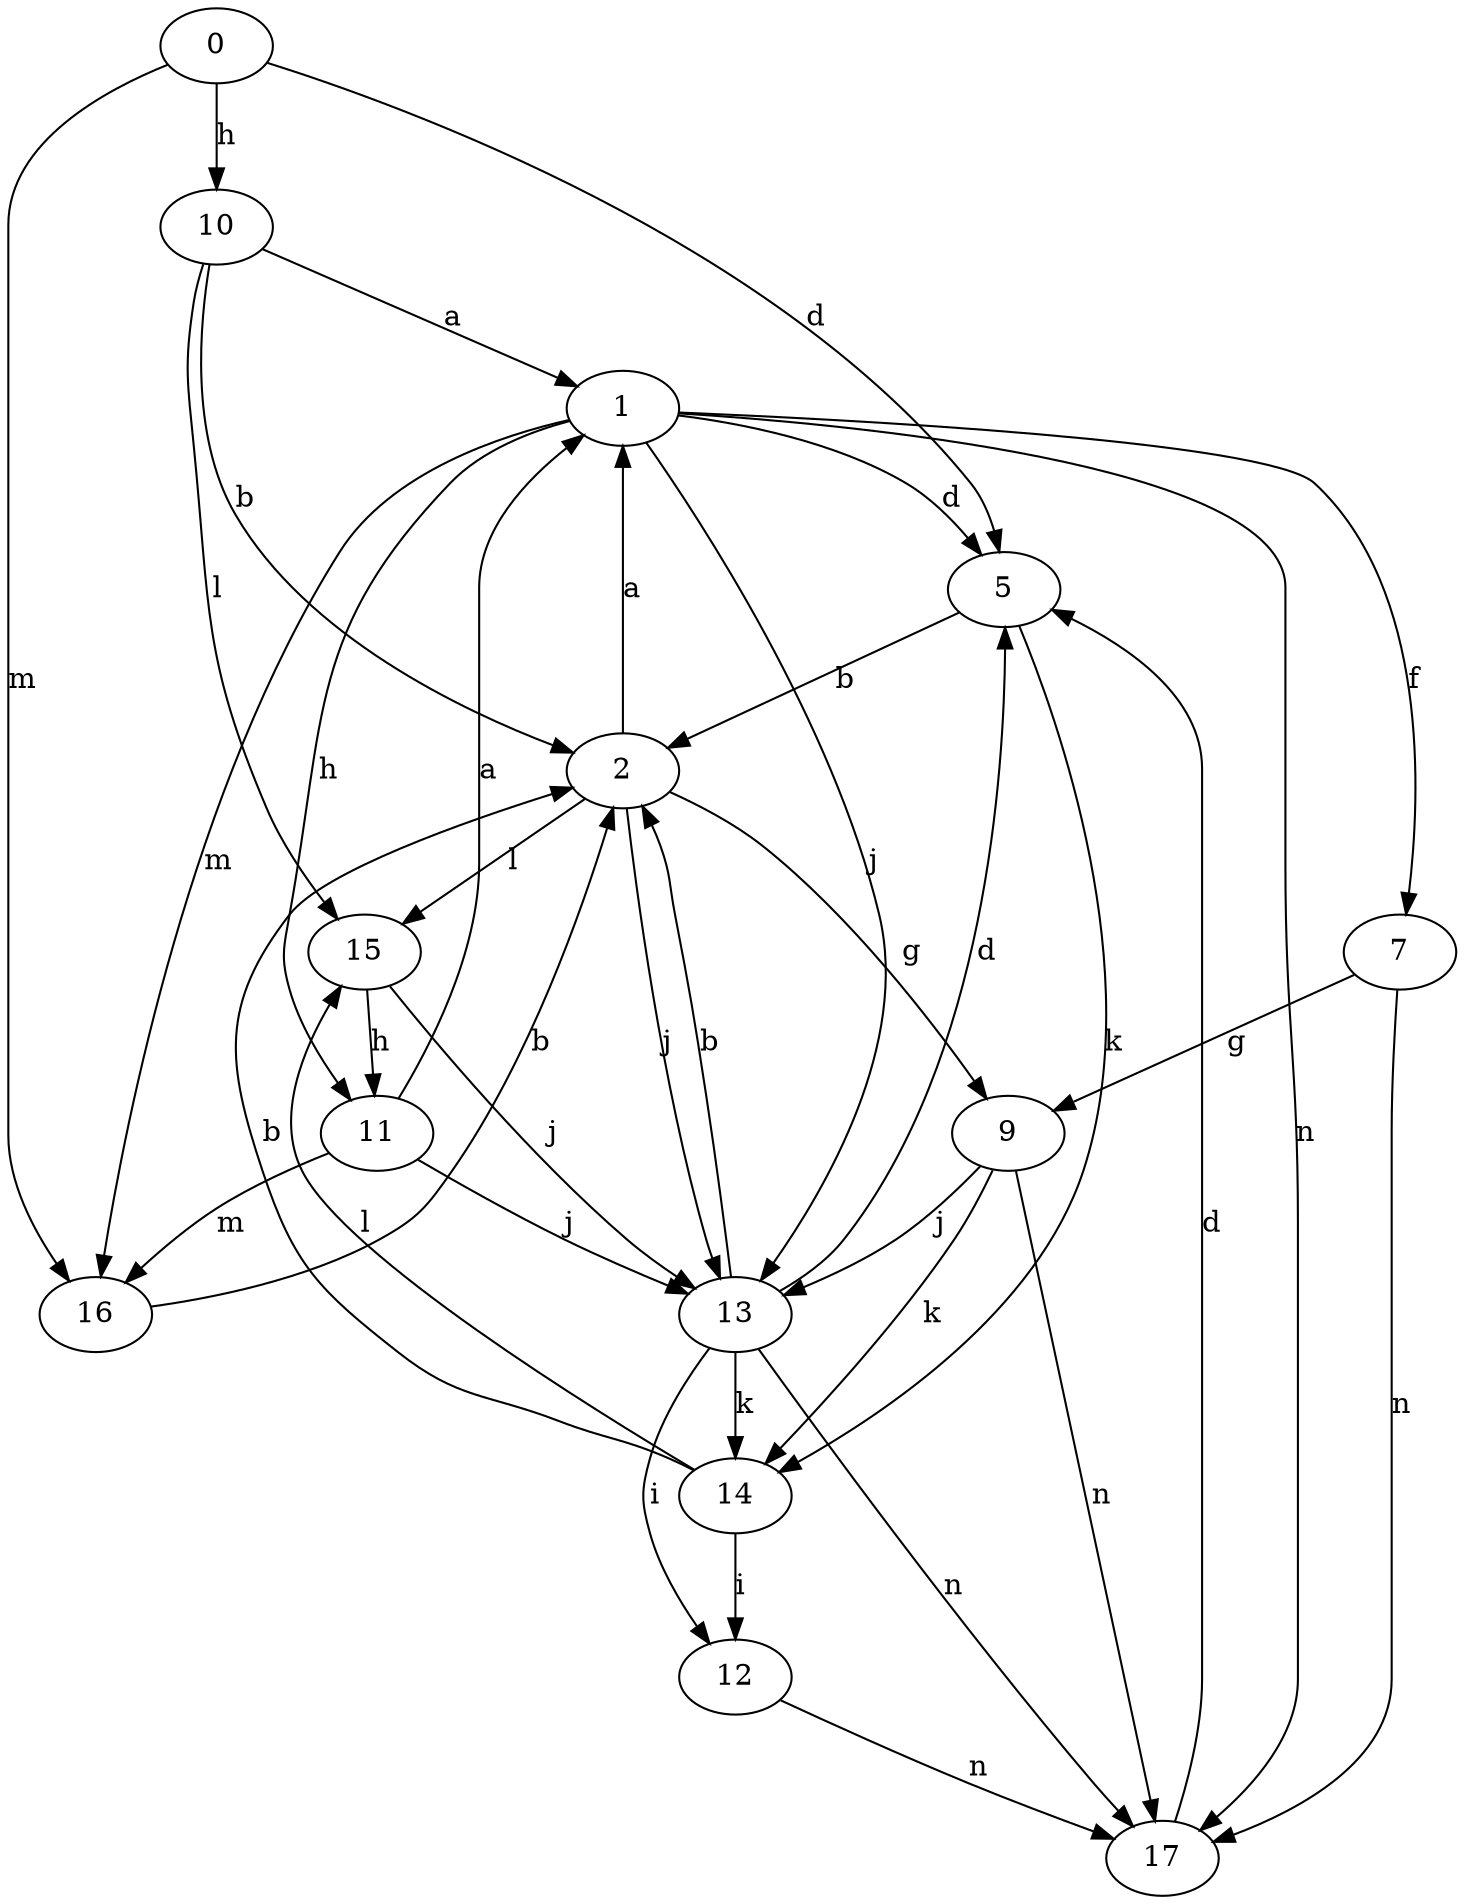 strict digraph  {
1;
2;
5;
7;
9;
10;
0;
11;
12;
13;
14;
15;
16;
17;
1 -> 5  [label=d];
1 -> 7  [label=f];
1 -> 11  [label=h];
1 -> 13  [label=j];
1 -> 16  [label=m];
1 -> 17  [label=n];
2 -> 1  [label=a];
2 -> 9  [label=g];
2 -> 13  [label=j];
2 -> 15  [label=l];
5 -> 2  [label=b];
5 -> 14  [label=k];
7 -> 9  [label=g];
7 -> 17  [label=n];
9 -> 13  [label=j];
9 -> 14  [label=k];
9 -> 17  [label=n];
10 -> 1  [label=a];
10 -> 2  [label=b];
10 -> 15  [label=l];
0 -> 5  [label=d];
0 -> 10  [label=h];
0 -> 16  [label=m];
11 -> 1  [label=a];
11 -> 13  [label=j];
11 -> 16  [label=m];
12 -> 17  [label=n];
13 -> 2  [label=b];
13 -> 5  [label=d];
13 -> 12  [label=i];
13 -> 14  [label=k];
13 -> 17  [label=n];
14 -> 2  [label=b];
14 -> 12  [label=i];
14 -> 15  [label=l];
15 -> 11  [label=h];
15 -> 13  [label=j];
16 -> 2  [label=b];
17 -> 5  [label=d];
}
